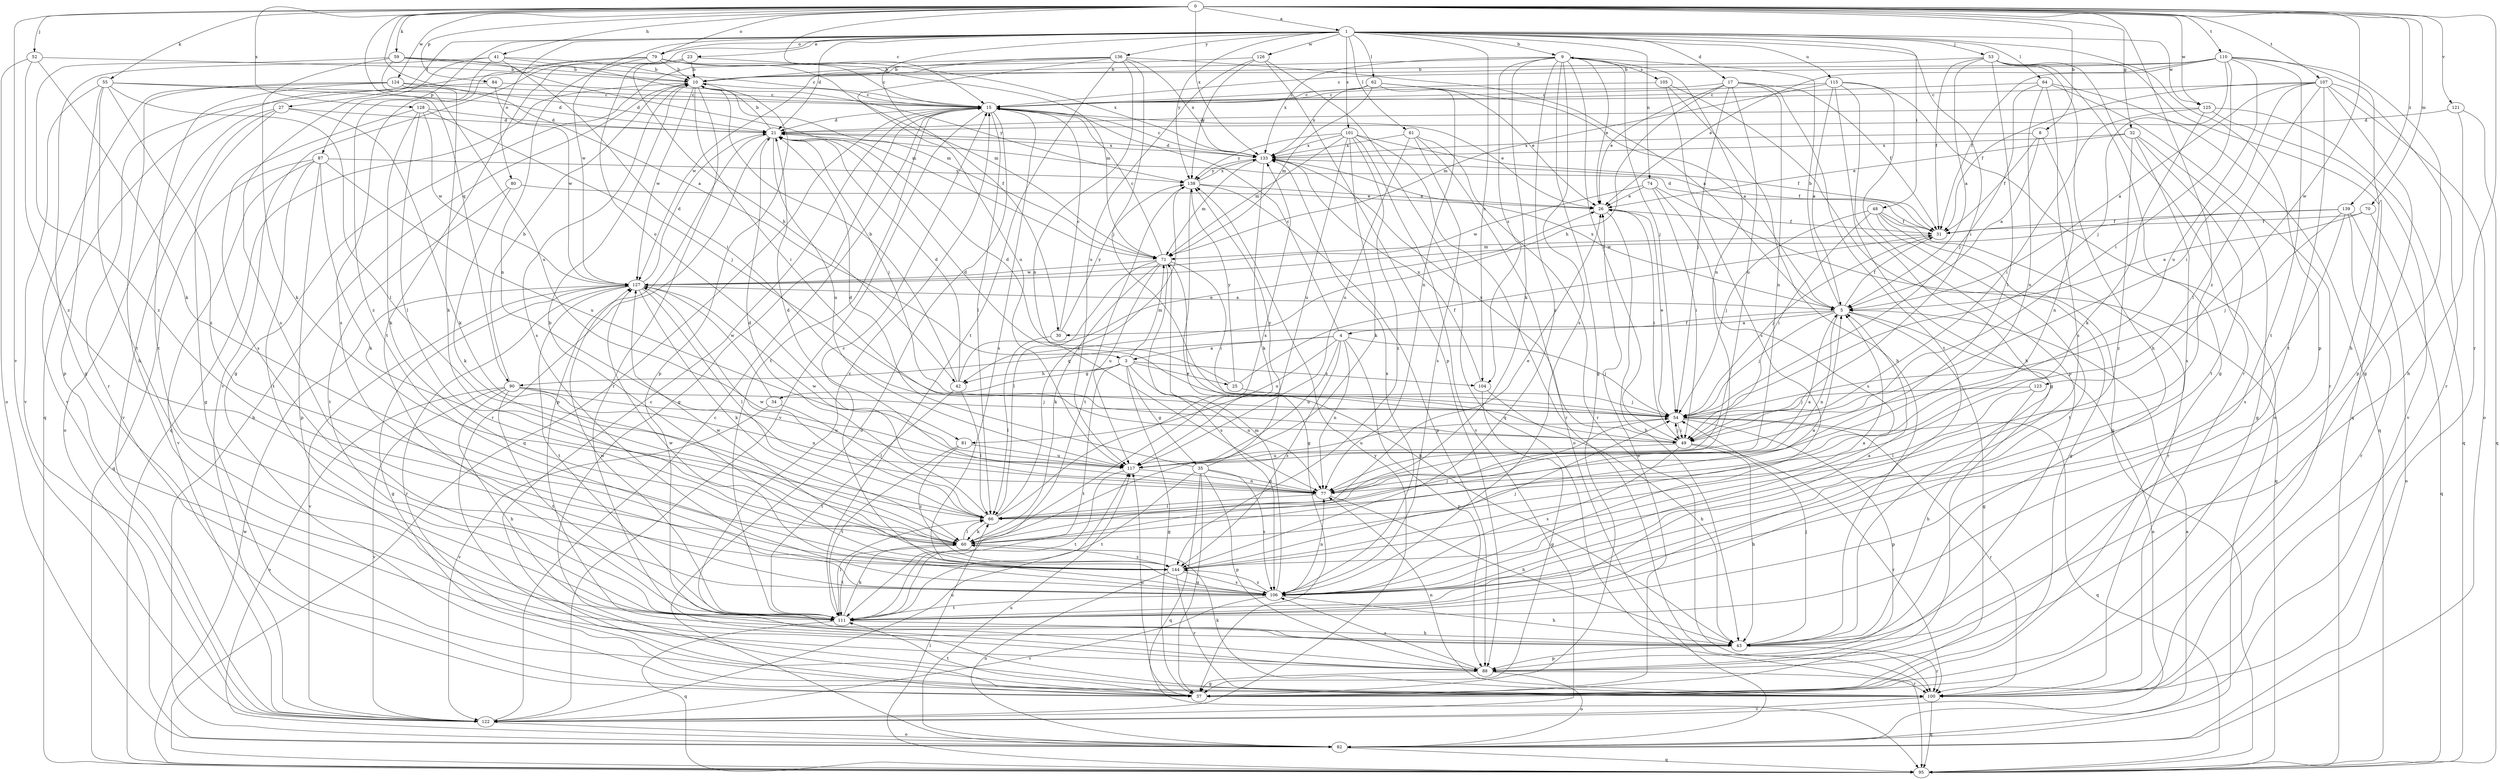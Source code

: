 strict digraph  {
0;
1;
3;
4;
5;
8;
9;
10;
15;
17;
21;
23;
25;
26;
27;
30;
31;
32;
34;
35;
37;
41;
42;
43;
48;
49;
52;
53;
54;
55;
59;
60;
61;
62;
64;
66;
70;
71;
74;
77;
79;
80;
81;
82;
84;
87;
88;
90;
95;
100;
101;
104;
105;
106;
107;
110;
111;
115;
117;
121;
122;
123;
124;
125;
126;
127;
128;
133;
136;
138;
139;
144;
0 -> 1  [label=a];
0 -> 3  [label=a];
0 -> 8  [label=b];
0 -> 15  [label=c];
0 -> 32  [label=g];
0 -> 41  [label=h];
0 -> 52  [label=j];
0 -> 55  [label=k];
0 -> 59  [label=k];
0 -> 70  [label=m];
0 -> 79  [label=o];
0 -> 84  [label=p];
0 -> 90  [label=q];
0 -> 100  [label=r];
0 -> 107  [label=t];
0 -> 110  [label=t];
0 -> 121  [label=v];
0 -> 122  [label=v];
0 -> 123  [label=w];
0 -> 124  [label=w];
0 -> 125  [label=w];
0 -> 128  [label=x];
0 -> 133  [label=x];
0 -> 139  [label=z];
0 -> 144  [label=z];
1 -> 9  [label=b];
1 -> 17  [label=d];
1 -> 21  [label=d];
1 -> 23  [label=e];
1 -> 27  [label=f];
1 -> 30  [label=f];
1 -> 48  [label=i];
1 -> 49  [label=i];
1 -> 53  [label=j];
1 -> 61  [label=l];
1 -> 62  [label=l];
1 -> 64  [label=l];
1 -> 74  [label=n];
1 -> 79  [label=o];
1 -> 80  [label=o];
1 -> 81  [label=o];
1 -> 87  [label=p];
1 -> 88  [label=p];
1 -> 101  [label=s];
1 -> 104  [label=s];
1 -> 115  [label=u];
1 -> 125  [label=w];
1 -> 126  [label=w];
1 -> 127  [label=w];
1 -> 136  [label=y];
1 -> 138  [label=y];
3 -> 25  [label=e];
3 -> 34  [label=g];
3 -> 35  [label=g];
3 -> 37  [label=g];
3 -> 42  [label=h];
3 -> 71  [label=m];
3 -> 77  [label=n];
3 -> 104  [label=s];
3 -> 111  [label=t];
4 -> 3  [label=a];
4 -> 15  [label=c];
4 -> 54  [label=j];
4 -> 77  [label=n];
4 -> 81  [label=o];
4 -> 88  [label=p];
4 -> 90  [label=q];
4 -> 117  [label=u];
4 -> 144  [label=z];
5 -> 4  [label=a];
5 -> 9  [label=b];
5 -> 30  [label=f];
5 -> 31  [label=f];
5 -> 37  [label=g];
5 -> 54  [label=j];
5 -> 77  [label=n];
5 -> 82  [label=o];
5 -> 133  [label=x];
8 -> 5  [label=a];
8 -> 31  [label=f];
8 -> 77  [label=n];
8 -> 133  [label=x];
9 -> 10  [label=b];
9 -> 26  [label=e];
9 -> 37  [label=g];
9 -> 49  [label=i];
9 -> 54  [label=j];
9 -> 60  [label=k];
9 -> 77  [label=n];
9 -> 104  [label=s];
9 -> 105  [label=s];
9 -> 106  [label=s];
9 -> 133  [label=x];
9 -> 144  [label=z];
10 -> 15  [label=c];
10 -> 49  [label=i];
10 -> 88  [label=p];
10 -> 95  [label=q];
10 -> 100  [label=r];
10 -> 106  [label=s];
10 -> 127  [label=w];
10 -> 138  [label=y];
15 -> 21  [label=d];
15 -> 26  [label=e];
15 -> 37  [label=g];
15 -> 66  [label=l];
15 -> 82  [label=o];
15 -> 95  [label=q];
15 -> 106  [label=s];
15 -> 111  [label=t];
15 -> 122  [label=v];
17 -> 15  [label=c];
17 -> 26  [label=e];
17 -> 31  [label=f];
17 -> 42  [label=h];
17 -> 54  [label=j];
17 -> 77  [label=n];
17 -> 111  [label=t];
17 -> 117  [label=u];
21 -> 10  [label=b];
21 -> 54  [label=j];
21 -> 88  [label=p];
21 -> 100  [label=r];
21 -> 117  [label=u];
21 -> 133  [label=x];
23 -> 10  [label=b];
23 -> 42  [label=h];
23 -> 71  [label=m];
23 -> 111  [label=t];
23 -> 122  [label=v];
25 -> 21  [label=d];
25 -> 31  [label=f];
25 -> 54  [label=j];
25 -> 138  [label=y];
26 -> 31  [label=f];
26 -> 43  [label=h];
26 -> 49  [label=i];
27 -> 21  [label=d];
27 -> 37  [label=g];
27 -> 60  [label=k];
27 -> 82  [label=o];
27 -> 122  [label=v];
30 -> 15  [label=c];
30 -> 66  [label=l];
30 -> 138  [label=y];
31 -> 21  [label=d];
31 -> 54  [label=j];
31 -> 71  [label=m];
32 -> 26  [label=e];
32 -> 37  [label=g];
32 -> 106  [label=s];
32 -> 111  [label=t];
32 -> 133  [label=x];
32 -> 144  [label=z];
34 -> 66  [label=l];
34 -> 122  [label=v];
34 -> 127  [label=w];
35 -> 21  [label=d];
35 -> 37  [label=g];
35 -> 77  [label=n];
35 -> 88  [label=p];
35 -> 95  [label=q];
35 -> 106  [label=s];
35 -> 111  [label=t];
35 -> 138  [label=y];
37 -> 15  [label=c];
37 -> 26  [label=e];
37 -> 111  [label=t];
37 -> 117  [label=u];
41 -> 10  [label=b];
41 -> 37  [label=g];
41 -> 49  [label=i];
41 -> 71  [label=m];
41 -> 106  [label=s];
41 -> 144  [label=z];
42 -> 10  [label=b];
42 -> 21  [label=d];
42 -> 26  [label=e];
42 -> 66  [label=l];
42 -> 111  [label=t];
43 -> 15  [label=c];
43 -> 54  [label=j];
43 -> 88  [label=p];
43 -> 100  [label=r];
48 -> 31  [label=f];
48 -> 37  [label=g];
48 -> 49  [label=i];
48 -> 54  [label=j];
48 -> 100  [label=r];
48 -> 111  [label=t];
49 -> 43  [label=h];
49 -> 54  [label=j];
49 -> 100  [label=r];
49 -> 106  [label=s];
49 -> 117  [label=u];
49 -> 133  [label=x];
52 -> 10  [label=b];
52 -> 60  [label=k];
52 -> 82  [label=o];
52 -> 144  [label=z];
53 -> 5  [label=a];
53 -> 10  [label=b];
53 -> 31  [label=f];
53 -> 37  [label=g];
53 -> 43  [label=h];
53 -> 66  [label=l];
53 -> 95  [label=q];
53 -> 100  [label=r];
54 -> 21  [label=d];
54 -> 26  [label=e];
54 -> 49  [label=i];
54 -> 88  [label=p];
54 -> 95  [label=q];
54 -> 100  [label=r];
54 -> 117  [label=u];
55 -> 15  [label=c];
55 -> 21  [label=d];
55 -> 66  [label=l];
55 -> 88  [label=p];
55 -> 111  [label=t];
55 -> 122  [label=v];
55 -> 144  [label=z];
59 -> 10  [label=b];
59 -> 15  [label=c];
59 -> 60  [label=k];
59 -> 71  [label=m];
59 -> 117  [label=u];
59 -> 144  [label=z];
60 -> 5  [label=a];
60 -> 54  [label=j];
60 -> 66  [label=l];
60 -> 111  [label=t];
60 -> 144  [label=z];
61 -> 82  [label=o];
61 -> 100  [label=r];
61 -> 106  [label=s];
61 -> 117  [label=u];
61 -> 133  [label=x];
62 -> 5  [label=a];
62 -> 15  [label=c];
62 -> 26  [label=e];
62 -> 71  [label=m];
62 -> 77  [label=n];
62 -> 133  [label=x];
64 -> 15  [label=c];
64 -> 54  [label=j];
64 -> 77  [label=n];
64 -> 95  [label=q];
64 -> 100  [label=r];
64 -> 106  [label=s];
66 -> 21  [label=d];
66 -> 26  [label=e];
66 -> 60  [label=k];
66 -> 127  [label=w];
66 -> 133  [label=x];
66 -> 138  [label=y];
70 -> 5  [label=a];
70 -> 31  [label=f];
70 -> 95  [label=q];
71 -> 15  [label=c];
71 -> 43  [label=h];
71 -> 49  [label=i];
71 -> 60  [label=k];
71 -> 66  [label=l];
71 -> 106  [label=s];
71 -> 117  [label=u];
71 -> 127  [label=w];
74 -> 26  [label=e];
74 -> 49  [label=i];
74 -> 95  [label=q];
74 -> 106  [label=s];
74 -> 127  [label=w];
77 -> 5  [label=a];
77 -> 21  [label=d];
77 -> 43  [label=h];
77 -> 66  [label=l];
77 -> 127  [label=w];
79 -> 10  [label=b];
79 -> 15  [label=c];
79 -> 71  [label=m];
79 -> 77  [label=n];
79 -> 95  [label=q];
79 -> 106  [label=s];
79 -> 133  [label=x];
80 -> 26  [label=e];
80 -> 60  [label=k];
80 -> 111  [label=t];
81 -> 111  [label=t];
81 -> 117  [label=u];
81 -> 144  [label=z];
82 -> 5  [label=a];
82 -> 10  [label=b];
82 -> 95  [label=q];
82 -> 117  [label=u];
84 -> 15  [label=c];
84 -> 100  [label=r];
84 -> 127  [label=w];
87 -> 60  [label=k];
87 -> 88  [label=p];
87 -> 95  [label=q];
87 -> 111  [label=t];
87 -> 117  [label=u];
87 -> 122  [label=v];
87 -> 138  [label=y];
88 -> 37  [label=g];
88 -> 82  [label=o];
88 -> 100  [label=r];
88 -> 106  [label=s];
90 -> 10  [label=b];
90 -> 43  [label=h];
90 -> 54  [label=j];
90 -> 77  [label=n];
90 -> 82  [label=o];
90 -> 111  [label=t];
90 -> 117  [label=u];
90 -> 122  [label=v];
95 -> 66  [label=l];
95 -> 127  [label=w];
100 -> 60  [label=k];
100 -> 77  [label=n];
100 -> 95  [label=q];
100 -> 122  [label=v];
101 -> 31  [label=f];
101 -> 60  [label=k];
101 -> 71  [label=m];
101 -> 100  [label=r];
101 -> 117  [label=u];
101 -> 122  [label=v];
101 -> 133  [label=x];
101 -> 138  [label=y];
101 -> 144  [label=z];
104 -> 37  [label=g];
104 -> 43  [label=h];
104 -> 133  [label=x];
105 -> 15  [label=c];
105 -> 43  [label=h];
105 -> 95  [label=q];
105 -> 106  [label=s];
106 -> 5  [label=a];
106 -> 15  [label=c];
106 -> 43  [label=h];
106 -> 71  [label=m];
106 -> 77  [label=n];
106 -> 111  [label=t];
106 -> 122  [label=v];
106 -> 127  [label=w];
106 -> 133  [label=x];
106 -> 144  [label=z];
107 -> 5  [label=a];
107 -> 15  [label=c];
107 -> 31  [label=f];
107 -> 49  [label=i];
107 -> 66  [label=l];
107 -> 82  [label=o];
107 -> 88  [label=p];
107 -> 100  [label=r];
107 -> 111  [label=t];
110 -> 10  [label=b];
110 -> 15  [label=c];
110 -> 26  [label=e];
110 -> 31  [label=f];
110 -> 37  [label=g];
110 -> 43  [label=h];
110 -> 49  [label=i];
110 -> 54  [label=j];
110 -> 111  [label=t];
110 -> 117  [label=u];
111 -> 43  [label=h];
111 -> 60  [label=k];
111 -> 66  [label=l];
111 -> 95  [label=q];
111 -> 127  [label=w];
115 -> 5  [label=a];
115 -> 15  [label=c];
115 -> 37  [label=g];
115 -> 43  [label=h];
115 -> 71  [label=m];
115 -> 82  [label=o];
115 -> 88  [label=p];
117 -> 77  [label=n];
117 -> 111  [label=t];
121 -> 21  [label=d];
121 -> 43  [label=h];
121 -> 95  [label=q];
122 -> 15  [label=c];
122 -> 82  [label=o];
122 -> 117  [label=u];
122 -> 138  [label=y];
123 -> 43  [label=h];
123 -> 54  [label=j];
123 -> 66  [label=l];
124 -> 15  [label=c];
124 -> 21  [label=d];
124 -> 43  [label=h];
124 -> 60  [label=k];
124 -> 111  [label=t];
124 -> 122  [label=v];
125 -> 21  [label=d];
125 -> 49  [label=i];
125 -> 60  [label=k];
125 -> 95  [label=q];
125 -> 122  [label=v];
126 -> 10  [label=b];
126 -> 88  [label=p];
126 -> 95  [label=q];
126 -> 117  [label=u];
126 -> 138  [label=y];
127 -> 5  [label=a];
127 -> 21  [label=d];
127 -> 37  [label=g];
127 -> 60  [label=k];
127 -> 66  [label=l];
127 -> 100  [label=r];
127 -> 111  [label=t];
127 -> 122  [label=v];
128 -> 21  [label=d];
128 -> 54  [label=j];
128 -> 60  [label=k];
128 -> 66  [label=l];
128 -> 106  [label=s];
128 -> 127  [label=w];
133 -> 15  [label=c];
133 -> 21  [label=d];
133 -> 31  [label=f];
133 -> 60  [label=k];
133 -> 71  [label=m];
133 -> 138  [label=y];
136 -> 5  [label=a];
136 -> 10  [label=b];
136 -> 37  [label=g];
136 -> 54  [label=j];
136 -> 77  [label=n];
136 -> 111  [label=t];
136 -> 117  [label=u];
136 -> 127  [label=w];
136 -> 133  [label=x];
138 -> 26  [label=e];
138 -> 37  [label=g];
138 -> 88  [label=p];
138 -> 111  [label=t];
138 -> 133  [label=x];
139 -> 31  [label=f];
139 -> 54  [label=j];
139 -> 82  [label=o];
139 -> 100  [label=r];
139 -> 106  [label=s];
139 -> 127  [label=w];
144 -> 5  [label=a];
144 -> 10  [label=b];
144 -> 54  [label=j];
144 -> 82  [label=o];
144 -> 100  [label=r];
144 -> 106  [label=s];
144 -> 127  [label=w];
}
